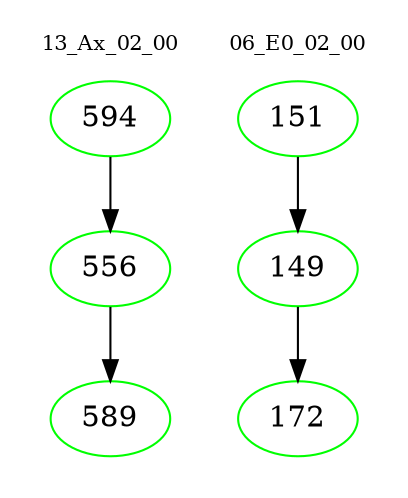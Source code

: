 digraph{
subgraph cluster_0 {
color = white
label = "13_Ax_02_00";
fontsize=10;
T0_594 [label="594", color="green"]
T0_594 -> T0_556 [color="black"]
T0_556 [label="556", color="green"]
T0_556 -> T0_589 [color="black"]
T0_589 [label="589", color="green"]
}
subgraph cluster_1 {
color = white
label = "06_E0_02_00";
fontsize=10;
T1_151 [label="151", color="green"]
T1_151 -> T1_149 [color="black"]
T1_149 [label="149", color="green"]
T1_149 -> T1_172 [color="black"]
T1_172 [label="172", color="green"]
}
}
